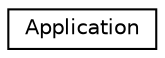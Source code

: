 digraph "Graphical Class Hierarchy"
{
 // LATEX_PDF_SIZE
  edge [fontname="Helvetica",fontsize="10",labelfontname="Helvetica",labelfontsize="10"];
  node [fontname="Helvetica",fontsize="10",shape=record];
  rankdir="LR";
  Node0 [label="Application",height=0.2,width=0.4,color="black", fillcolor="white", style="filled",URL="$classApplication.html",tooltip="The Application class represents the main application."];
}
